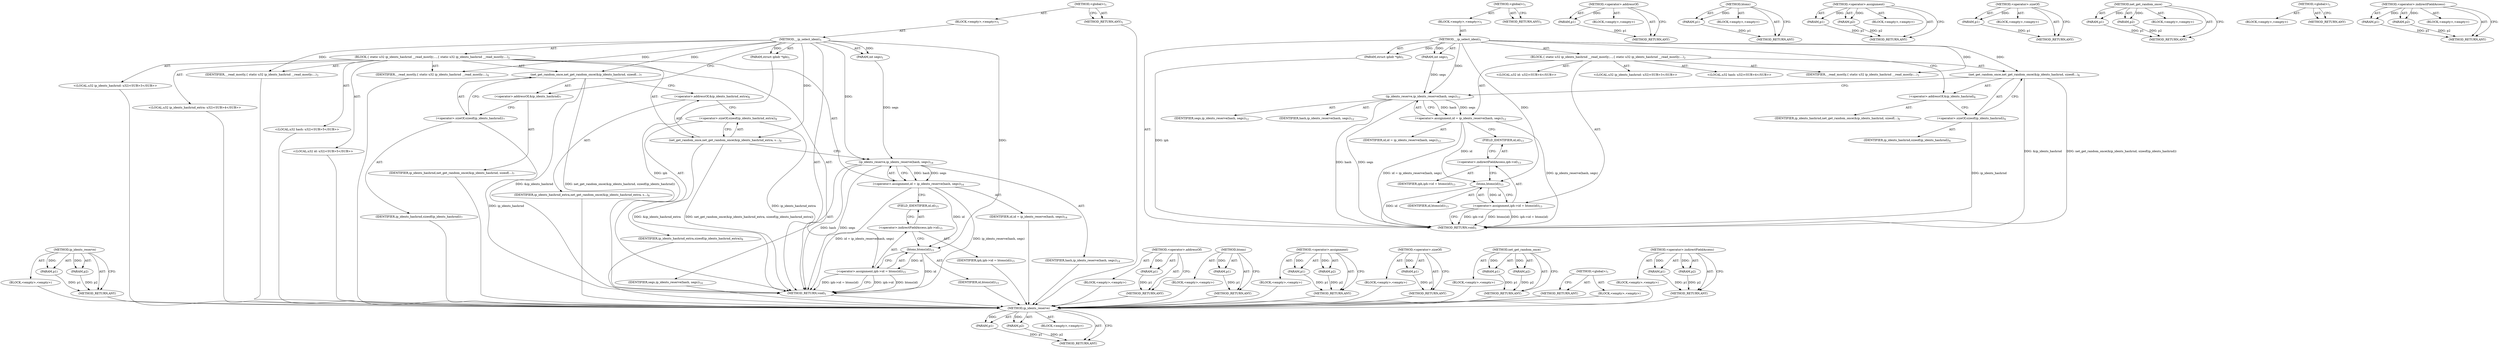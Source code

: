 digraph "&lt;operator&gt;.indirectFieldAccess" {
vulnerable_71 [label=<(METHOD,ip_idents_reserve)>];
vulnerable_72 [label=<(PARAM,p1)>];
vulnerable_73 [label=<(PARAM,p2)>];
vulnerable_74 [label=<(BLOCK,&lt;empty&gt;,&lt;empty&gt;)>];
vulnerable_75 [label=<(METHOD_RETURN,ANY)>];
vulnerable_6 [label=<(METHOD,&lt;global&gt;)<SUB>1</SUB>>];
vulnerable_7 [label=<(BLOCK,&lt;empty&gt;,&lt;empty&gt;)<SUB>1</SUB>>];
vulnerable_8 [label=<(METHOD,__ip_select_ident)<SUB>1</SUB>>];
vulnerable_9 [label=<(PARAM,struct iphdr *iph)<SUB>1</SUB>>];
vulnerable_10 [label=<(PARAM,int segs)<SUB>1</SUB>>];
vulnerable_11 [label=<(BLOCK,{
 	static u32 ip_idents_hashrnd __read_mostly;...,{
 	static u32 ip_idents_hashrnd __read_mostly;...)<SUB>2</SUB>>];
vulnerable_12 [label="<(LOCAL,u32 ip_idents_hashrnd: u32)<SUB>3</SUB>>"];
vulnerable_13 [label=<(IDENTIFIER,__read_mostly,{
 	static u32 ip_idents_hashrnd __read_mostly;...)<SUB>3</SUB>>];
vulnerable_14 [label="<(LOCAL,u32 hash: u32)<SUB>4</SUB>>"];
vulnerable_15 [label="<(LOCAL,u32 id: u32)<SUB>4</SUB>>"];
vulnerable_16 [label=<(net_get_random_once,net_get_random_once(&amp;ip_idents_hashrnd, sizeof(...)<SUB>6</SUB>>];
vulnerable_17 [label=<(&lt;operator&gt;.addressOf,&amp;ip_idents_hashrnd)<SUB>6</SUB>>];
vulnerable_18 [label=<(IDENTIFIER,ip_idents_hashrnd,net_get_random_once(&amp;ip_idents_hashrnd, sizeof(...)<SUB>6</SUB>>];
vulnerable_19 [label=<(&lt;operator&gt;.sizeOf,sizeof(ip_idents_hashrnd))<SUB>6</SUB>>];
vulnerable_20 [label=<(IDENTIFIER,ip_idents_hashrnd,sizeof(ip_idents_hashrnd))<SUB>6</SUB>>];
vulnerable_21 [label=<(&lt;operator&gt;.assignment,id = ip_idents_reserve(hash, segs))<SUB>12</SUB>>];
vulnerable_22 [label=<(IDENTIFIER,id,id = ip_idents_reserve(hash, segs))<SUB>12</SUB>>];
vulnerable_23 [label=<(ip_idents_reserve,ip_idents_reserve(hash, segs))<SUB>12</SUB>>];
vulnerable_24 [label=<(IDENTIFIER,hash,ip_idents_reserve(hash, segs))<SUB>12</SUB>>];
vulnerable_25 [label=<(IDENTIFIER,segs,ip_idents_reserve(hash, segs))<SUB>12</SUB>>];
vulnerable_26 [label=<(&lt;operator&gt;.assignment,iph-&gt;id = htons(id))<SUB>13</SUB>>];
vulnerable_27 [label=<(&lt;operator&gt;.indirectFieldAccess,iph-&gt;id)<SUB>13</SUB>>];
vulnerable_28 [label=<(IDENTIFIER,iph,iph-&gt;id = htons(id))<SUB>13</SUB>>];
vulnerable_29 [label=<(FIELD_IDENTIFIER,id,id)<SUB>13</SUB>>];
vulnerable_30 [label=<(htons,htons(id))<SUB>13</SUB>>];
vulnerable_31 [label=<(IDENTIFIER,id,htons(id))<SUB>13</SUB>>];
vulnerable_32 [label=<(METHOD_RETURN,void)<SUB>1</SUB>>];
vulnerable_34 [label=<(METHOD_RETURN,ANY)<SUB>1</SUB>>];
vulnerable_58 [label=<(METHOD,&lt;operator&gt;.addressOf)>];
vulnerable_59 [label=<(PARAM,p1)>];
vulnerable_60 [label=<(BLOCK,&lt;empty&gt;,&lt;empty&gt;)>];
vulnerable_61 [label=<(METHOD_RETURN,ANY)>];
vulnerable_81 [label=<(METHOD,htons)>];
vulnerable_82 [label=<(PARAM,p1)>];
vulnerable_83 [label=<(BLOCK,&lt;empty&gt;,&lt;empty&gt;)>];
vulnerable_84 [label=<(METHOD_RETURN,ANY)>];
vulnerable_66 [label=<(METHOD,&lt;operator&gt;.assignment)>];
vulnerable_67 [label=<(PARAM,p1)>];
vulnerable_68 [label=<(PARAM,p2)>];
vulnerable_69 [label=<(BLOCK,&lt;empty&gt;,&lt;empty&gt;)>];
vulnerable_70 [label=<(METHOD_RETURN,ANY)>];
vulnerable_62 [label=<(METHOD,&lt;operator&gt;.sizeOf)>];
vulnerable_63 [label=<(PARAM,p1)>];
vulnerable_64 [label=<(BLOCK,&lt;empty&gt;,&lt;empty&gt;)>];
vulnerable_65 [label=<(METHOD_RETURN,ANY)>];
vulnerable_53 [label=<(METHOD,net_get_random_once)>];
vulnerable_54 [label=<(PARAM,p1)>];
vulnerable_55 [label=<(PARAM,p2)>];
vulnerable_56 [label=<(BLOCK,&lt;empty&gt;,&lt;empty&gt;)>];
vulnerable_57 [label=<(METHOD_RETURN,ANY)>];
vulnerable_47 [label=<(METHOD,&lt;global&gt;)<SUB>1</SUB>>];
vulnerable_48 [label=<(BLOCK,&lt;empty&gt;,&lt;empty&gt;)>];
vulnerable_49 [label=<(METHOD_RETURN,ANY)>];
vulnerable_76 [label=<(METHOD,&lt;operator&gt;.indirectFieldAccess)>];
vulnerable_77 [label=<(PARAM,p1)>];
vulnerable_78 [label=<(PARAM,p2)>];
vulnerable_79 [label=<(BLOCK,&lt;empty&gt;,&lt;empty&gt;)>];
vulnerable_80 [label=<(METHOD_RETURN,ANY)>];
fixed_78 [label=<(METHOD,ip_idents_reserve)>];
fixed_79 [label=<(PARAM,p1)>];
fixed_80 [label=<(PARAM,p2)>];
fixed_81 [label=<(BLOCK,&lt;empty&gt;,&lt;empty&gt;)>];
fixed_82 [label=<(METHOD_RETURN,ANY)>];
fixed_6 [label=<(METHOD,&lt;global&gt;)<SUB>1</SUB>>];
fixed_7 [label=<(BLOCK,&lt;empty&gt;,&lt;empty&gt;)<SUB>1</SUB>>];
fixed_8 [label=<(METHOD,__ip_select_ident)<SUB>1</SUB>>];
fixed_9 [label=<(PARAM,struct iphdr *iph)<SUB>1</SUB>>];
fixed_10 [label=<(PARAM,int segs)<SUB>1</SUB>>];
fixed_11 [label=<(BLOCK,{
 	static u32 ip_idents_hashrnd __read_mostly;...,{
 	static u32 ip_idents_hashrnd __read_mostly;...)<SUB>2</SUB>>];
fixed_12 [label="<(LOCAL,u32 ip_idents_hashrnd: u32)<SUB>3</SUB>>"];
fixed_13 [label=<(IDENTIFIER,__read_mostly,{
 	static u32 ip_idents_hashrnd __read_mostly;...)<SUB>3</SUB>>];
fixed_14 [label="<(LOCAL,u32 ip_idents_hashrnd_extra: u32)<SUB>4</SUB>>"];
fixed_15 [label=<(IDENTIFIER,__read_mostly,{
 	static u32 ip_idents_hashrnd __read_mostly;...)<SUB>4</SUB>>];
fixed_16 [label="<(LOCAL,u32 hash: u32)<SUB>5</SUB>>"];
fixed_17 [label="<(LOCAL,u32 id: u32)<SUB>5</SUB>>"];
fixed_18 [label=<(net_get_random_once,net_get_random_once(&amp;ip_idents_hashrnd, sizeof(...)<SUB>7</SUB>>];
fixed_19 [label=<(&lt;operator&gt;.addressOf,&amp;ip_idents_hashrnd)<SUB>7</SUB>>];
fixed_20 [label=<(IDENTIFIER,ip_idents_hashrnd,net_get_random_once(&amp;ip_idents_hashrnd, sizeof(...)<SUB>7</SUB>>];
fixed_21 [label=<(&lt;operator&gt;.sizeOf,sizeof(ip_idents_hashrnd))<SUB>7</SUB>>];
fixed_22 [label=<(IDENTIFIER,ip_idents_hashrnd,sizeof(ip_idents_hashrnd))<SUB>7</SUB>>];
fixed_23 [label=<(net_get_random_once,net_get_random_once(&amp;ip_idents_hashrnd_extra, s...)<SUB>8</SUB>>];
fixed_24 [label=<(&lt;operator&gt;.addressOf,&amp;ip_idents_hashrnd_extra)<SUB>8</SUB>>];
fixed_25 [label=<(IDENTIFIER,ip_idents_hashrnd_extra,net_get_random_once(&amp;ip_idents_hashrnd_extra, s...)<SUB>8</SUB>>];
fixed_26 [label=<(&lt;operator&gt;.sizeOf,sizeof(ip_idents_hashrnd_extra))<SUB>8</SUB>>];
fixed_27 [label=<(IDENTIFIER,ip_idents_hashrnd_extra,sizeof(ip_idents_hashrnd_extra))<SUB>8</SUB>>];
fixed_28 [label=<(&lt;operator&gt;.assignment,id = ip_idents_reserve(hash, segs))<SUB>14</SUB>>];
fixed_29 [label=<(IDENTIFIER,id,id = ip_idents_reserve(hash, segs))<SUB>14</SUB>>];
fixed_30 [label=<(ip_idents_reserve,ip_idents_reserve(hash, segs))<SUB>14</SUB>>];
fixed_31 [label=<(IDENTIFIER,hash,ip_idents_reserve(hash, segs))<SUB>14</SUB>>];
fixed_32 [label=<(IDENTIFIER,segs,ip_idents_reserve(hash, segs))<SUB>14</SUB>>];
fixed_33 [label=<(&lt;operator&gt;.assignment,iph-&gt;id = htons(id))<SUB>15</SUB>>];
fixed_34 [label=<(&lt;operator&gt;.indirectFieldAccess,iph-&gt;id)<SUB>15</SUB>>];
fixed_35 [label=<(IDENTIFIER,iph,iph-&gt;id = htons(id))<SUB>15</SUB>>];
fixed_36 [label=<(FIELD_IDENTIFIER,id,id)<SUB>15</SUB>>];
fixed_37 [label=<(htons,htons(id))<SUB>15</SUB>>];
fixed_38 [label=<(IDENTIFIER,id,htons(id))<SUB>15</SUB>>];
fixed_39 [label=<(METHOD_RETURN,void)<SUB>1</SUB>>];
fixed_41 [label=<(METHOD_RETURN,ANY)<SUB>1</SUB>>];
fixed_65 [label=<(METHOD,&lt;operator&gt;.addressOf)>];
fixed_66 [label=<(PARAM,p1)>];
fixed_67 [label=<(BLOCK,&lt;empty&gt;,&lt;empty&gt;)>];
fixed_68 [label=<(METHOD_RETURN,ANY)>];
fixed_88 [label=<(METHOD,htons)>];
fixed_89 [label=<(PARAM,p1)>];
fixed_90 [label=<(BLOCK,&lt;empty&gt;,&lt;empty&gt;)>];
fixed_91 [label=<(METHOD_RETURN,ANY)>];
fixed_73 [label=<(METHOD,&lt;operator&gt;.assignment)>];
fixed_74 [label=<(PARAM,p1)>];
fixed_75 [label=<(PARAM,p2)>];
fixed_76 [label=<(BLOCK,&lt;empty&gt;,&lt;empty&gt;)>];
fixed_77 [label=<(METHOD_RETURN,ANY)>];
fixed_69 [label=<(METHOD,&lt;operator&gt;.sizeOf)>];
fixed_70 [label=<(PARAM,p1)>];
fixed_71 [label=<(BLOCK,&lt;empty&gt;,&lt;empty&gt;)>];
fixed_72 [label=<(METHOD_RETURN,ANY)>];
fixed_60 [label=<(METHOD,net_get_random_once)>];
fixed_61 [label=<(PARAM,p1)>];
fixed_62 [label=<(PARAM,p2)>];
fixed_63 [label=<(BLOCK,&lt;empty&gt;,&lt;empty&gt;)>];
fixed_64 [label=<(METHOD_RETURN,ANY)>];
fixed_54 [label=<(METHOD,&lt;global&gt;)<SUB>1</SUB>>];
fixed_55 [label=<(BLOCK,&lt;empty&gt;,&lt;empty&gt;)>];
fixed_56 [label=<(METHOD_RETURN,ANY)>];
fixed_83 [label=<(METHOD,&lt;operator&gt;.indirectFieldAccess)>];
fixed_84 [label=<(PARAM,p1)>];
fixed_85 [label=<(PARAM,p2)>];
fixed_86 [label=<(BLOCK,&lt;empty&gt;,&lt;empty&gt;)>];
fixed_87 [label=<(METHOD_RETURN,ANY)>];
vulnerable_71 -> vulnerable_72  [key=0, label="AST: "];
vulnerable_71 -> vulnerable_72  [key=1, label="DDG: "];
vulnerable_71 -> vulnerable_74  [key=0, label="AST: "];
vulnerable_71 -> vulnerable_73  [key=0, label="AST: "];
vulnerable_71 -> vulnerable_73  [key=1, label="DDG: "];
vulnerable_71 -> vulnerable_75  [key=0, label="AST: "];
vulnerable_71 -> vulnerable_75  [key=1, label="CFG: "];
vulnerable_72 -> vulnerable_75  [key=0, label="DDG: p1"];
vulnerable_73 -> vulnerable_75  [key=0, label="DDG: p2"];
vulnerable_6 -> vulnerable_7  [key=0, label="AST: "];
vulnerable_6 -> vulnerable_34  [key=0, label="AST: "];
vulnerable_6 -> vulnerable_34  [key=1, label="CFG: "];
vulnerable_7 -> vulnerable_8  [key=0, label="AST: "];
vulnerable_8 -> vulnerable_9  [key=0, label="AST: "];
vulnerable_8 -> vulnerable_9  [key=1, label="DDG: "];
vulnerable_8 -> vulnerable_10  [key=0, label="AST: "];
vulnerable_8 -> vulnerable_10  [key=1, label="DDG: "];
vulnerable_8 -> vulnerable_11  [key=0, label="AST: "];
vulnerable_8 -> vulnerable_32  [key=0, label="AST: "];
vulnerable_8 -> vulnerable_17  [key=0, label="CFG: "];
vulnerable_8 -> vulnerable_13  [key=0, label="DDG: "];
vulnerable_8 -> vulnerable_16  [key=0, label="DDG: "];
vulnerable_8 -> vulnerable_23  [key=0, label="DDG: "];
vulnerable_8 -> vulnerable_30  [key=0, label="DDG: "];
vulnerable_9 -> vulnerable_32  [key=0, label="DDG: iph"];
vulnerable_10 -> vulnerable_23  [key=0, label="DDG: segs"];
vulnerable_11 -> vulnerable_12  [key=0, label="AST: "];
vulnerable_11 -> vulnerable_13  [key=0, label="AST: "];
vulnerable_11 -> vulnerable_14  [key=0, label="AST: "];
vulnerable_11 -> vulnerable_15  [key=0, label="AST: "];
vulnerable_11 -> vulnerable_16  [key=0, label="AST: "];
vulnerable_11 -> vulnerable_21  [key=0, label="AST: "];
vulnerable_11 -> vulnerable_26  [key=0, label="AST: "];
vulnerable_16 -> vulnerable_17  [key=0, label="AST: "];
vulnerable_16 -> vulnerable_19  [key=0, label="AST: "];
vulnerable_16 -> vulnerable_23  [key=0, label="CFG: "];
vulnerable_16 -> vulnerable_32  [key=0, label="DDG: &amp;ip_idents_hashrnd"];
vulnerable_16 -> vulnerable_32  [key=1, label="DDG: net_get_random_once(&amp;ip_idents_hashrnd, sizeof(ip_idents_hashrnd))"];
vulnerable_17 -> vulnerable_18  [key=0, label="AST: "];
vulnerable_17 -> vulnerable_19  [key=0, label="CFG: "];
vulnerable_19 -> vulnerable_20  [key=0, label="AST: "];
vulnerable_19 -> vulnerable_16  [key=0, label="CFG: "];
vulnerable_19 -> vulnerable_32  [key=0, label="DDG: ip_idents_hashrnd"];
vulnerable_21 -> vulnerable_22  [key=0, label="AST: "];
vulnerable_21 -> vulnerable_23  [key=0, label="AST: "];
vulnerable_21 -> vulnerable_29  [key=0, label="CFG: "];
vulnerable_21 -> vulnerable_32  [key=0, label="DDG: ip_idents_reserve(hash, segs)"];
vulnerable_21 -> vulnerable_32  [key=1, label="DDG: id = ip_idents_reserve(hash, segs)"];
vulnerable_21 -> vulnerable_30  [key=0, label="DDG: id"];
vulnerable_23 -> vulnerable_24  [key=0, label="AST: "];
vulnerable_23 -> vulnerable_25  [key=0, label="AST: "];
vulnerable_23 -> vulnerable_21  [key=0, label="CFG: "];
vulnerable_23 -> vulnerable_21  [key=1, label="DDG: hash"];
vulnerable_23 -> vulnerable_21  [key=2, label="DDG: segs"];
vulnerable_23 -> vulnerable_32  [key=0, label="DDG: hash"];
vulnerable_23 -> vulnerable_32  [key=1, label="DDG: segs"];
vulnerable_26 -> vulnerable_27  [key=0, label="AST: "];
vulnerable_26 -> vulnerable_30  [key=0, label="AST: "];
vulnerable_26 -> vulnerable_32  [key=0, label="CFG: "];
vulnerable_26 -> vulnerable_32  [key=1, label="DDG: iph-&gt;id"];
vulnerable_26 -> vulnerable_32  [key=2, label="DDG: htons(id)"];
vulnerable_26 -> vulnerable_32  [key=3, label="DDG: iph-&gt;id = htons(id)"];
vulnerable_27 -> vulnerable_28  [key=0, label="AST: "];
vulnerable_27 -> vulnerable_29  [key=0, label="AST: "];
vulnerable_27 -> vulnerable_30  [key=0, label="CFG: "];
vulnerable_29 -> vulnerable_27  [key=0, label="CFG: "];
vulnerable_30 -> vulnerable_31  [key=0, label="AST: "];
vulnerable_30 -> vulnerable_26  [key=0, label="CFG: "];
vulnerable_30 -> vulnerable_26  [key=1, label="DDG: id"];
vulnerable_30 -> vulnerable_32  [key=0, label="DDG: id"];
vulnerable_58 -> vulnerable_59  [key=0, label="AST: "];
vulnerable_58 -> vulnerable_59  [key=1, label="DDG: "];
vulnerable_58 -> vulnerable_60  [key=0, label="AST: "];
vulnerable_58 -> vulnerable_61  [key=0, label="AST: "];
vulnerable_58 -> vulnerable_61  [key=1, label="CFG: "];
vulnerable_59 -> vulnerable_61  [key=0, label="DDG: p1"];
vulnerable_81 -> vulnerable_82  [key=0, label="AST: "];
vulnerable_81 -> vulnerable_82  [key=1, label="DDG: "];
vulnerable_81 -> vulnerable_83  [key=0, label="AST: "];
vulnerable_81 -> vulnerable_84  [key=0, label="AST: "];
vulnerable_81 -> vulnerable_84  [key=1, label="CFG: "];
vulnerable_82 -> vulnerable_84  [key=0, label="DDG: p1"];
vulnerable_66 -> vulnerable_67  [key=0, label="AST: "];
vulnerable_66 -> vulnerable_67  [key=1, label="DDG: "];
vulnerable_66 -> vulnerable_69  [key=0, label="AST: "];
vulnerable_66 -> vulnerable_68  [key=0, label="AST: "];
vulnerable_66 -> vulnerable_68  [key=1, label="DDG: "];
vulnerable_66 -> vulnerable_70  [key=0, label="AST: "];
vulnerable_66 -> vulnerable_70  [key=1, label="CFG: "];
vulnerable_67 -> vulnerable_70  [key=0, label="DDG: p1"];
vulnerable_68 -> vulnerable_70  [key=0, label="DDG: p2"];
vulnerable_62 -> vulnerable_63  [key=0, label="AST: "];
vulnerable_62 -> vulnerable_63  [key=1, label="DDG: "];
vulnerable_62 -> vulnerable_64  [key=0, label="AST: "];
vulnerable_62 -> vulnerable_65  [key=0, label="AST: "];
vulnerable_62 -> vulnerable_65  [key=1, label="CFG: "];
vulnerable_63 -> vulnerable_65  [key=0, label="DDG: p1"];
vulnerable_53 -> vulnerable_54  [key=0, label="AST: "];
vulnerable_53 -> vulnerable_54  [key=1, label="DDG: "];
vulnerable_53 -> vulnerable_56  [key=0, label="AST: "];
vulnerable_53 -> vulnerable_55  [key=0, label="AST: "];
vulnerable_53 -> vulnerable_55  [key=1, label="DDG: "];
vulnerable_53 -> vulnerable_57  [key=0, label="AST: "];
vulnerable_53 -> vulnerable_57  [key=1, label="CFG: "];
vulnerable_54 -> vulnerable_57  [key=0, label="DDG: p1"];
vulnerable_55 -> vulnerable_57  [key=0, label="DDG: p2"];
vulnerable_47 -> vulnerable_48  [key=0, label="AST: "];
vulnerable_47 -> vulnerable_49  [key=0, label="AST: "];
vulnerable_47 -> vulnerable_49  [key=1, label="CFG: "];
vulnerable_76 -> vulnerable_77  [key=0, label="AST: "];
vulnerable_76 -> vulnerable_77  [key=1, label="DDG: "];
vulnerable_76 -> vulnerable_79  [key=0, label="AST: "];
vulnerable_76 -> vulnerable_78  [key=0, label="AST: "];
vulnerable_76 -> vulnerable_78  [key=1, label="DDG: "];
vulnerable_76 -> vulnerable_80  [key=0, label="AST: "];
vulnerable_76 -> vulnerable_80  [key=1, label="CFG: "];
vulnerable_77 -> vulnerable_80  [key=0, label="DDG: p1"];
vulnerable_78 -> vulnerable_80  [key=0, label="DDG: p2"];
fixed_78 -> fixed_79  [key=0, label="AST: "];
fixed_78 -> fixed_79  [key=1, label="DDG: "];
fixed_78 -> fixed_81  [key=0, label="AST: "];
fixed_78 -> fixed_80  [key=0, label="AST: "];
fixed_78 -> fixed_80  [key=1, label="DDG: "];
fixed_78 -> fixed_82  [key=0, label="AST: "];
fixed_78 -> fixed_82  [key=1, label="CFG: "];
fixed_79 -> fixed_82  [key=0, label="DDG: p1"];
fixed_80 -> fixed_82  [key=0, label="DDG: p2"];
fixed_81 -> vulnerable_71  [key=0];
fixed_82 -> vulnerable_71  [key=0];
fixed_6 -> fixed_7  [key=0, label="AST: "];
fixed_6 -> fixed_41  [key=0, label="AST: "];
fixed_6 -> fixed_41  [key=1, label="CFG: "];
fixed_7 -> fixed_8  [key=0, label="AST: "];
fixed_8 -> fixed_9  [key=0, label="AST: "];
fixed_8 -> fixed_9  [key=1, label="DDG: "];
fixed_8 -> fixed_10  [key=0, label="AST: "];
fixed_8 -> fixed_10  [key=1, label="DDG: "];
fixed_8 -> fixed_11  [key=0, label="AST: "];
fixed_8 -> fixed_39  [key=0, label="AST: "];
fixed_8 -> fixed_19  [key=0, label="CFG: "];
fixed_8 -> fixed_13  [key=0, label="DDG: "];
fixed_8 -> fixed_15  [key=0, label="DDG: "];
fixed_8 -> fixed_18  [key=0, label="DDG: "];
fixed_8 -> fixed_23  [key=0, label="DDG: "];
fixed_8 -> fixed_30  [key=0, label="DDG: "];
fixed_8 -> fixed_37  [key=0, label="DDG: "];
fixed_9 -> fixed_39  [key=0, label="DDG: iph"];
fixed_10 -> fixed_30  [key=0, label="DDG: segs"];
fixed_11 -> fixed_12  [key=0, label="AST: "];
fixed_11 -> fixed_13  [key=0, label="AST: "];
fixed_11 -> fixed_14  [key=0, label="AST: "];
fixed_11 -> fixed_15  [key=0, label="AST: "];
fixed_11 -> fixed_16  [key=0, label="AST: "];
fixed_11 -> fixed_17  [key=0, label="AST: "];
fixed_11 -> fixed_18  [key=0, label="AST: "];
fixed_11 -> fixed_23  [key=0, label="AST: "];
fixed_11 -> fixed_28  [key=0, label="AST: "];
fixed_11 -> fixed_33  [key=0, label="AST: "];
fixed_12 -> vulnerable_71  [key=0];
fixed_13 -> vulnerable_71  [key=0];
fixed_14 -> vulnerable_71  [key=0];
fixed_15 -> vulnerable_71  [key=0];
fixed_16 -> vulnerable_71  [key=0];
fixed_17 -> vulnerable_71  [key=0];
fixed_18 -> fixed_19  [key=0, label="AST: "];
fixed_18 -> fixed_21  [key=0, label="AST: "];
fixed_18 -> fixed_24  [key=0, label="CFG: "];
fixed_18 -> fixed_39  [key=0, label="DDG: &amp;ip_idents_hashrnd"];
fixed_18 -> fixed_39  [key=1, label="DDG: net_get_random_once(&amp;ip_idents_hashrnd, sizeof(ip_idents_hashrnd))"];
fixed_19 -> fixed_20  [key=0, label="AST: "];
fixed_19 -> fixed_21  [key=0, label="CFG: "];
fixed_20 -> vulnerable_71  [key=0];
fixed_21 -> fixed_22  [key=0, label="AST: "];
fixed_21 -> fixed_18  [key=0, label="CFG: "];
fixed_21 -> fixed_39  [key=0, label="DDG: ip_idents_hashrnd"];
fixed_22 -> vulnerable_71  [key=0];
fixed_23 -> fixed_24  [key=0, label="AST: "];
fixed_23 -> fixed_26  [key=0, label="AST: "];
fixed_23 -> fixed_30  [key=0, label="CFG: "];
fixed_23 -> fixed_39  [key=0, label="DDG: &amp;ip_idents_hashrnd_extra"];
fixed_23 -> fixed_39  [key=1, label="DDG: net_get_random_once(&amp;ip_idents_hashrnd_extra, sizeof(ip_idents_hashrnd_extra))"];
fixed_24 -> fixed_25  [key=0, label="AST: "];
fixed_24 -> fixed_26  [key=0, label="CFG: "];
fixed_25 -> vulnerable_71  [key=0];
fixed_26 -> fixed_27  [key=0, label="AST: "];
fixed_26 -> fixed_23  [key=0, label="CFG: "];
fixed_26 -> fixed_39  [key=0, label="DDG: ip_idents_hashrnd_extra"];
fixed_27 -> vulnerable_71  [key=0];
fixed_28 -> fixed_29  [key=0, label="AST: "];
fixed_28 -> fixed_30  [key=0, label="AST: "];
fixed_28 -> fixed_36  [key=0, label="CFG: "];
fixed_28 -> fixed_39  [key=0, label="DDG: ip_idents_reserve(hash, segs)"];
fixed_28 -> fixed_39  [key=1, label="DDG: id = ip_idents_reserve(hash, segs)"];
fixed_28 -> fixed_37  [key=0, label="DDG: id"];
fixed_29 -> vulnerable_71  [key=0];
fixed_30 -> fixed_31  [key=0, label="AST: "];
fixed_30 -> fixed_32  [key=0, label="AST: "];
fixed_30 -> fixed_28  [key=0, label="CFG: "];
fixed_30 -> fixed_28  [key=1, label="DDG: hash"];
fixed_30 -> fixed_28  [key=2, label="DDG: segs"];
fixed_30 -> fixed_39  [key=0, label="DDG: hash"];
fixed_30 -> fixed_39  [key=1, label="DDG: segs"];
fixed_31 -> vulnerable_71  [key=0];
fixed_32 -> vulnerable_71  [key=0];
fixed_33 -> fixed_34  [key=0, label="AST: "];
fixed_33 -> fixed_37  [key=0, label="AST: "];
fixed_33 -> fixed_39  [key=0, label="CFG: "];
fixed_33 -> fixed_39  [key=1, label="DDG: iph-&gt;id"];
fixed_33 -> fixed_39  [key=2, label="DDG: htons(id)"];
fixed_33 -> fixed_39  [key=3, label="DDG: iph-&gt;id = htons(id)"];
fixed_34 -> fixed_35  [key=0, label="AST: "];
fixed_34 -> fixed_36  [key=0, label="AST: "];
fixed_34 -> fixed_37  [key=0, label="CFG: "];
fixed_35 -> vulnerable_71  [key=0];
fixed_36 -> fixed_34  [key=0, label="CFG: "];
fixed_37 -> fixed_38  [key=0, label="AST: "];
fixed_37 -> fixed_33  [key=0, label="CFG: "];
fixed_37 -> fixed_33  [key=1, label="DDG: id"];
fixed_37 -> fixed_39  [key=0, label="DDG: id"];
fixed_38 -> vulnerable_71  [key=0];
fixed_39 -> vulnerable_71  [key=0];
fixed_41 -> vulnerable_71  [key=0];
fixed_65 -> fixed_66  [key=0, label="AST: "];
fixed_65 -> fixed_66  [key=1, label="DDG: "];
fixed_65 -> fixed_67  [key=0, label="AST: "];
fixed_65 -> fixed_68  [key=0, label="AST: "];
fixed_65 -> fixed_68  [key=1, label="CFG: "];
fixed_66 -> fixed_68  [key=0, label="DDG: p1"];
fixed_67 -> vulnerable_71  [key=0];
fixed_68 -> vulnerable_71  [key=0];
fixed_88 -> fixed_89  [key=0, label="AST: "];
fixed_88 -> fixed_89  [key=1, label="DDG: "];
fixed_88 -> fixed_90  [key=0, label="AST: "];
fixed_88 -> fixed_91  [key=0, label="AST: "];
fixed_88 -> fixed_91  [key=1, label="CFG: "];
fixed_89 -> fixed_91  [key=0, label="DDG: p1"];
fixed_90 -> vulnerable_71  [key=0];
fixed_91 -> vulnerable_71  [key=0];
fixed_73 -> fixed_74  [key=0, label="AST: "];
fixed_73 -> fixed_74  [key=1, label="DDG: "];
fixed_73 -> fixed_76  [key=0, label="AST: "];
fixed_73 -> fixed_75  [key=0, label="AST: "];
fixed_73 -> fixed_75  [key=1, label="DDG: "];
fixed_73 -> fixed_77  [key=0, label="AST: "];
fixed_73 -> fixed_77  [key=1, label="CFG: "];
fixed_74 -> fixed_77  [key=0, label="DDG: p1"];
fixed_75 -> fixed_77  [key=0, label="DDG: p2"];
fixed_76 -> vulnerable_71  [key=0];
fixed_77 -> vulnerable_71  [key=0];
fixed_69 -> fixed_70  [key=0, label="AST: "];
fixed_69 -> fixed_70  [key=1, label="DDG: "];
fixed_69 -> fixed_71  [key=0, label="AST: "];
fixed_69 -> fixed_72  [key=0, label="AST: "];
fixed_69 -> fixed_72  [key=1, label="CFG: "];
fixed_70 -> fixed_72  [key=0, label="DDG: p1"];
fixed_71 -> vulnerable_71  [key=0];
fixed_72 -> vulnerable_71  [key=0];
fixed_60 -> fixed_61  [key=0, label="AST: "];
fixed_60 -> fixed_61  [key=1, label="DDG: "];
fixed_60 -> fixed_63  [key=0, label="AST: "];
fixed_60 -> fixed_62  [key=0, label="AST: "];
fixed_60 -> fixed_62  [key=1, label="DDG: "];
fixed_60 -> fixed_64  [key=0, label="AST: "];
fixed_60 -> fixed_64  [key=1, label="CFG: "];
fixed_61 -> fixed_64  [key=0, label="DDG: p1"];
fixed_62 -> fixed_64  [key=0, label="DDG: p2"];
fixed_63 -> vulnerable_71  [key=0];
fixed_64 -> vulnerable_71  [key=0];
fixed_54 -> fixed_55  [key=0, label="AST: "];
fixed_54 -> fixed_56  [key=0, label="AST: "];
fixed_54 -> fixed_56  [key=1, label="CFG: "];
fixed_55 -> vulnerable_71  [key=0];
fixed_56 -> vulnerable_71  [key=0];
fixed_83 -> fixed_84  [key=0, label="AST: "];
fixed_83 -> fixed_84  [key=1, label="DDG: "];
fixed_83 -> fixed_86  [key=0, label="AST: "];
fixed_83 -> fixed_85  [key=0, label="AST: "];
fixed_83 -> fixed_85  [key=1, label="DDG: "];
fixed_83 -> fixed_87  [key=0, label="AST: "];
fixed_83 -> fixed_87  [key=1, label="CFG: "];
fixed_84 -> fixed_87  [key=0, label="DDG: p1"];
fixed_85 -> fixed_87  [key=0, label="DDG: p2"];
fixed_86 -> vulnerable_71  [key=0];
fixed_87 -> vulnerable_71  [key=0];
}
